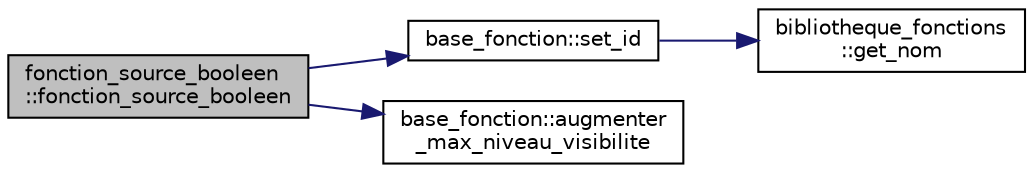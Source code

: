 digraph "fonction_source_booleen::fonction_source_booleen"
{
  edge [fontname="Helvetica",fontsize="10",labelfontname="Helvetica",labelfontsize="10"];
  node [fontname="Helvetica",fontsize="10",shape=record];
  rankdir="LR";
  Node0 [label="fonction_source_booleen\l::fonction_source_booleen",height=0.2,width=0.4,color="black", fillcolor="grey75", style="filled", fontcolor="black"];
  Node0 -> Node1 [color="midnightblue",fontsize="10",style="solid",fontname="Helvetica"];
  Node1 [label="base_fonction::set_id",height=0.2,width=0.4,color="black", fillcolor="white", style="filled",URL="$classbase__fonction.html#a4d7a7d067af71e0c5e9ec7d6188ac9d1",tooltip="Initialise l&#39;identifiant de la fonction. "];
  Node1 -> Node2 [color="midnightblue",fontsize="10",style="solid",fontname="Helvetica"];
  Node2 [label="bibliotheque_fonctions\l::get_nom",height=0.2,width=0.4,color="black", fillcolor="white", style="filled",URL="$classbibliotheque__fonctions.html#ac8c035960c49cdf0fe7437b82739154e",tooltip="Retourne le nom pour un type de fonction donné. "];
  Node0 -> Node3 [color="midnightblue",fontsize="10",style="solid",fontname="Helvetica"];
  Node3 [label="base_fonction::augmenter\l_max_niveau_visibilite",height=0.2,width=0.4,color="black", fillcolor="white", style="filled",URL="$classbase__fonction.html#a51c4b5f512a0ae9b12c5fe55806f57d8",tooltip="Augmente le niveau maximum de visibilité de la fonction. "];
}
